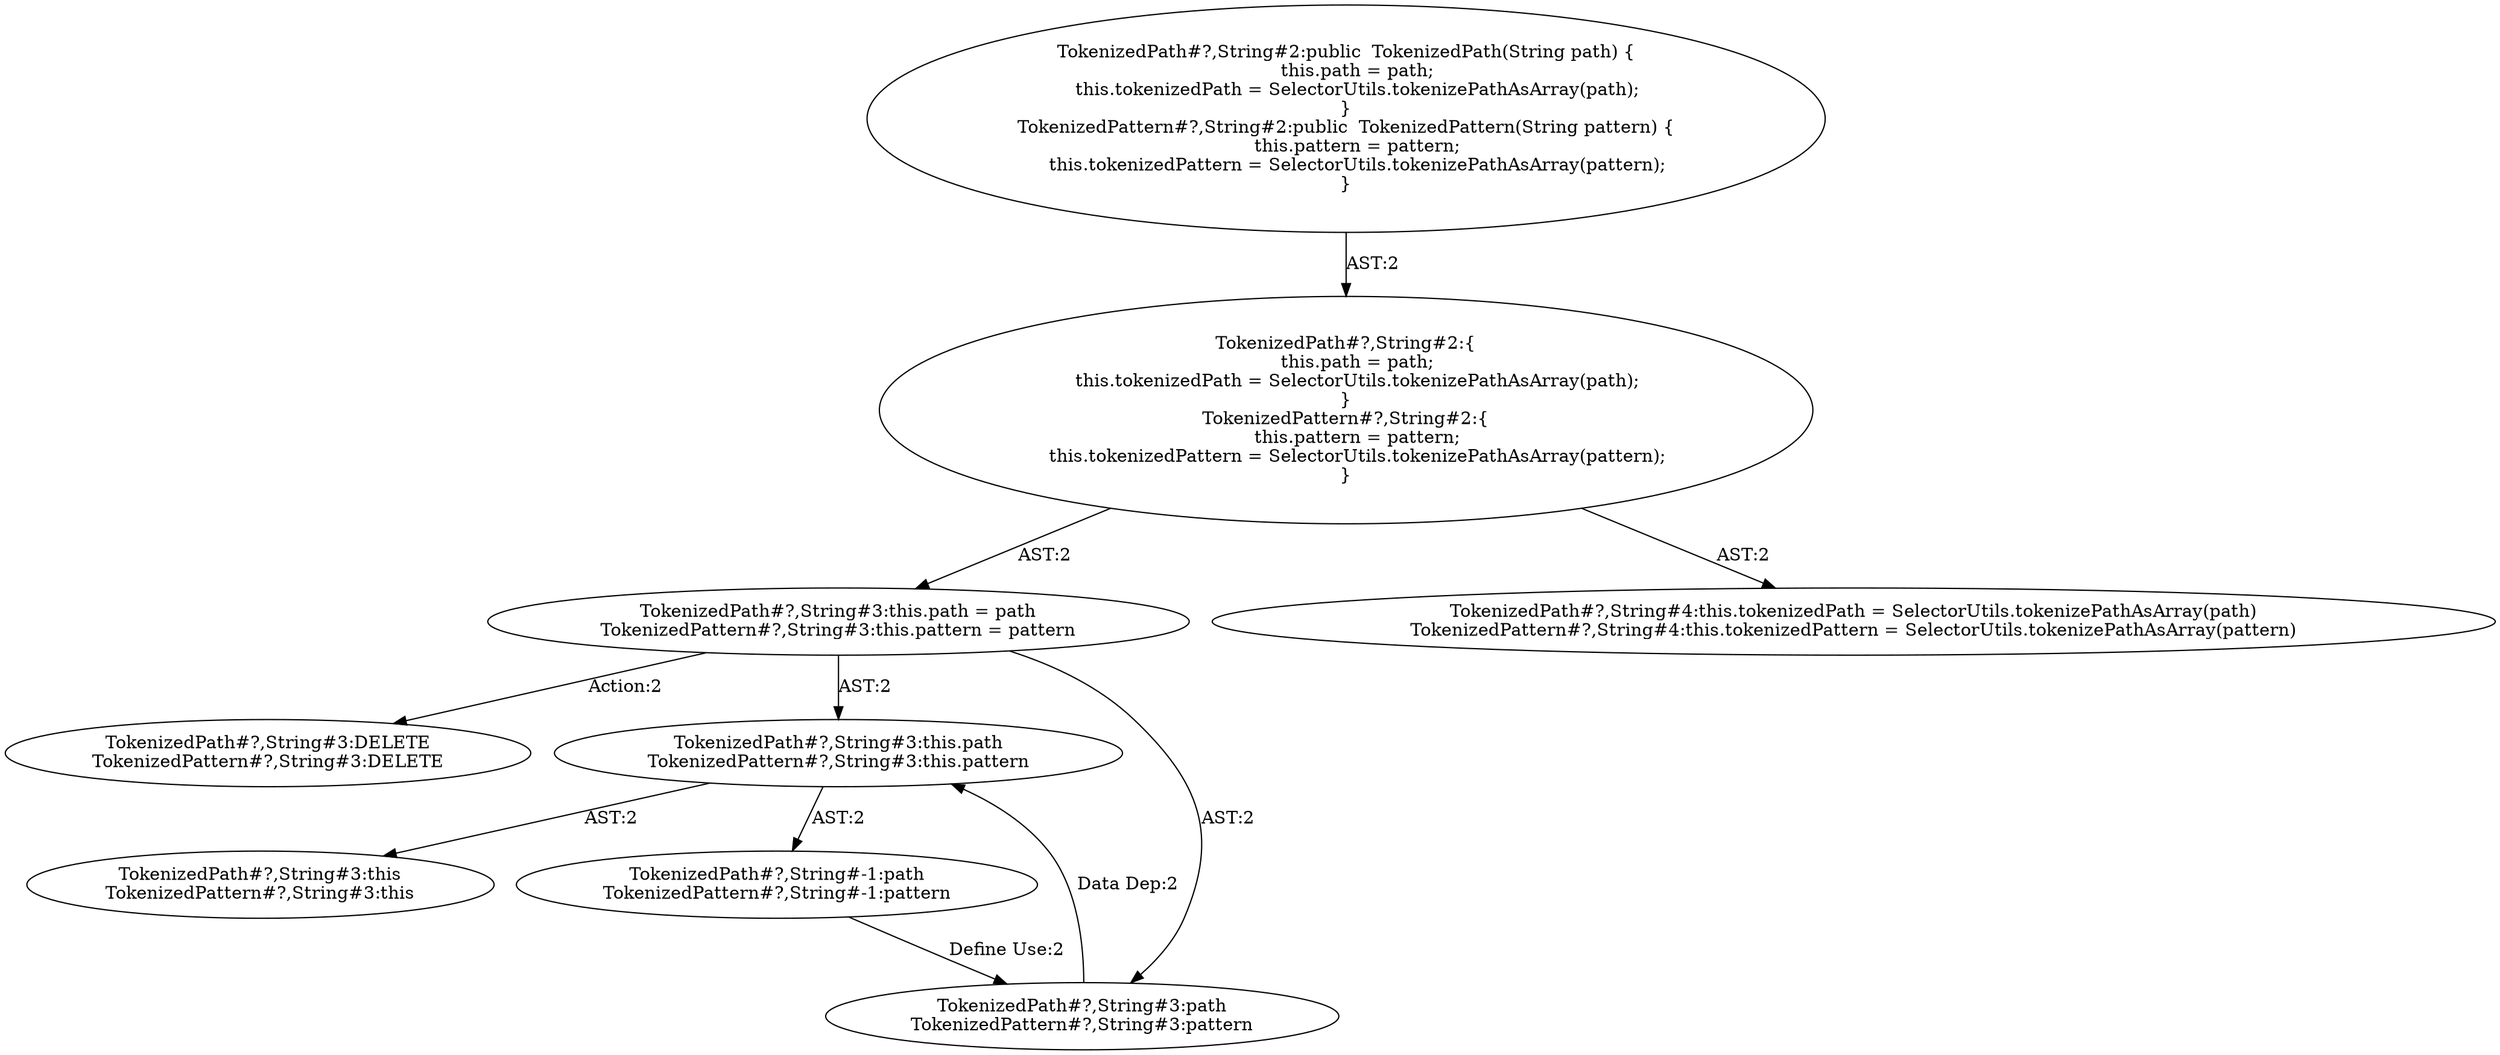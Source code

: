 digraph "Pattern" {
0 [label="TokenizedPath#?,String#3:DELETE
TokenizedPattern#?,String#3:DELETE" shape=ellipse]
1 [label="TokenizedPath#?,String#3:this.path = path
TokenizedPattern#?,String#3:this.pattern = pattern" shape=ellipse]
2 [label="TokenizedPath#?,String#2:\{
    this.path = path;
    this.tokenizedPath = SelectorUtils.tokenizePathAsArray(path);
\}
TokenizedPattern#?,String#2:\{
    this.pattern = pattern;
    this.tokenizedPattern = SelectorUtils.tokenizePathAsArray(pattern);
\}" shape=ellipse]
3 [label="TokenizedPath#?,String#2:public  TokenizedPath(String path) \{
    this.path = path;
    this.tokenizedPath = SelectorUtils.tokenizePathAsArray(path);
\}
TokenizedPattern#?,String#2:public  TokenizedPattern(String pattern) \{
    this.pattern = pattern;
    this.tokenizedPattern = SelectorUtils.tokenizePathAsArray(pattern);
\}" shape=ellipse]
4 [label="TokenizedPath#?,String#4:this.tokenizedPath = SelectorUtils.tokenizePathAsArray(path)
TokenizedPattern#?,String#4:this.tokenizedPattern = SelectorUtils.tokenizePathAsArray(pattern)" shape=ellipse]
5 [label="TokenizedPath#?,String#3:this.path
TokenizedPattern#?,String#3:this.pattern" shape=ellipse]
6 [label="TokenizedPath#?,String#3:path
TokenizedPattern#?,String#3:pattern" shape=ellipse]
7 [label="TokenizedPath#?,String#3:this
TokenizedPattern#?,String#3:this" shape=ellipse]
8 [label="TokenizedPath#?,String#-1:path
TokenizedPattern#?,String#-1:pattern" shape=ellipse]
1 -> 0 [label="Action:2"];
1 -> 5 [label="AST:2"];
1 -> 6 [label="AST:2"];
2 -> 1 [label="AST:2"];
2 -> 4 [label="AST:2"];
3 -> 2 [label="AST:2"];
5 -> 7 [label="AST:2"];
5 -> 8 [label="AST:2"];
6 -> 5 [label="Data Dep:2"];
8 -> 6 [label="Define Use:2"];
}
